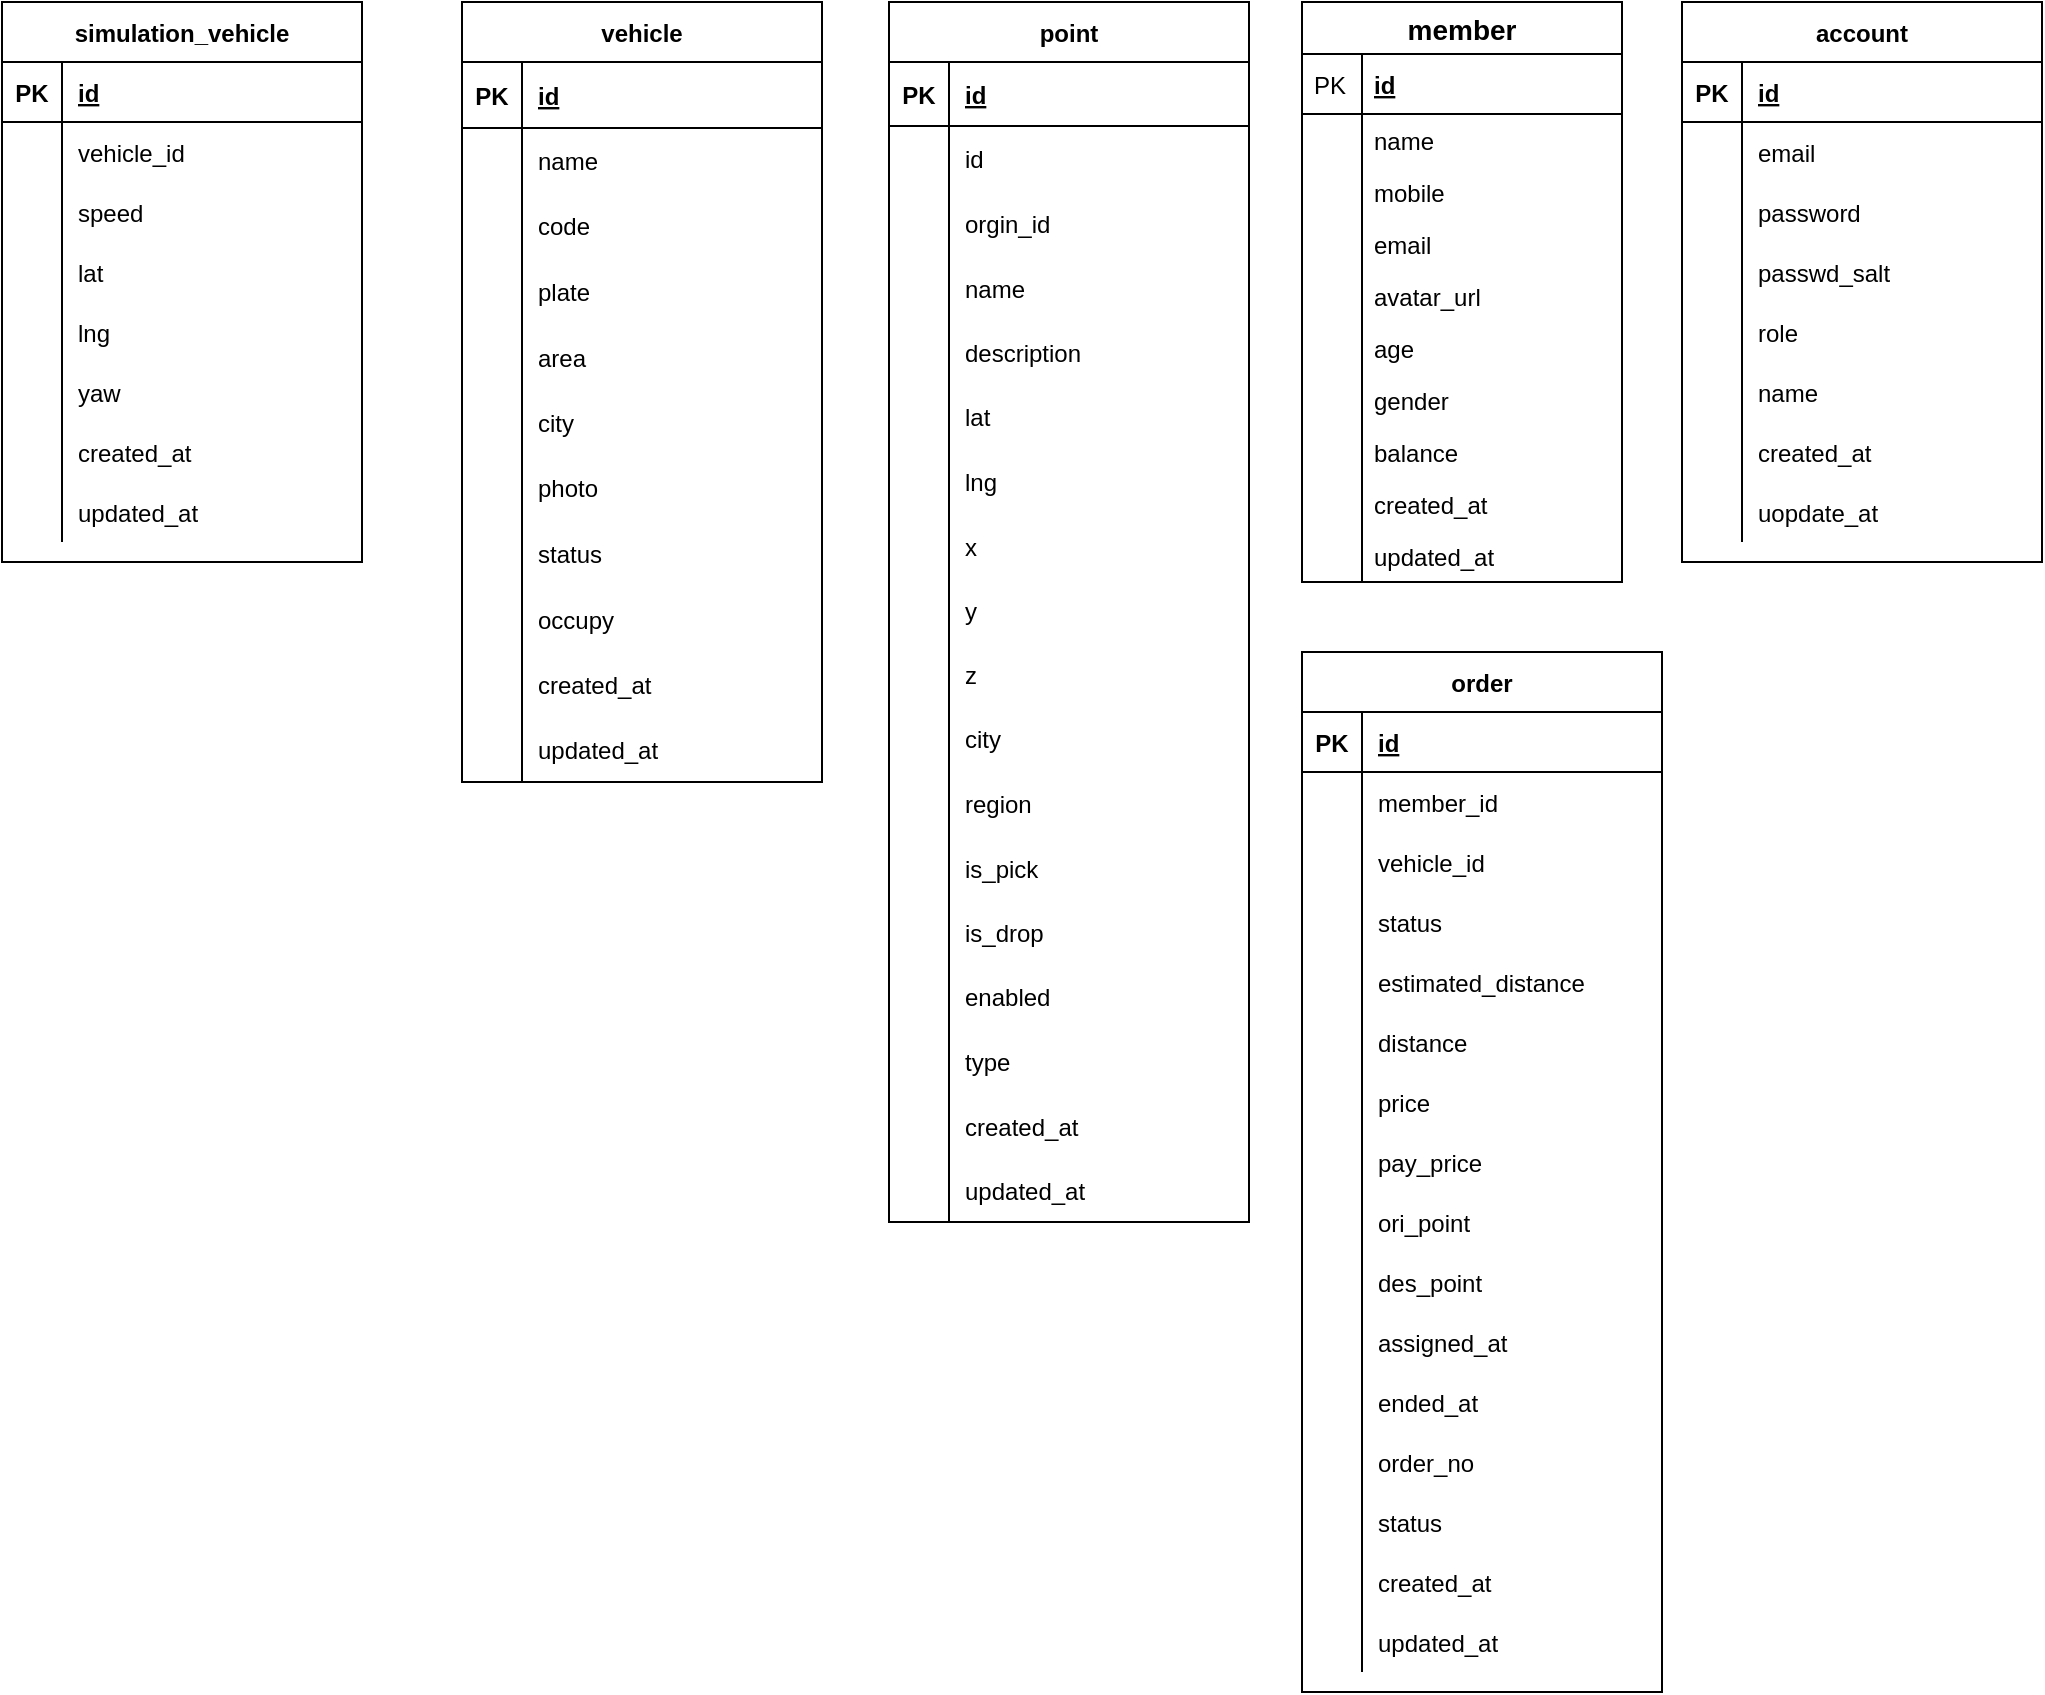 <mxfile version="13.10.0" type="github">
  <diagram id="l6-A4_mXkFvyd_G12Gr5" name="Page-1">
    <mxGraphModel dx="1971" dy="741" grid="1" gridSize="10" guides="1" tooltips="1" connect="1" arrows="1" fold="1" page="1" pageScale="1" pageWidth="827" pageHeight="1169" math="0" shadow="0">
      <root>
        <mxCell id="0" />
        <mxCell id="1" parent="0" />
        <mxCell id="lDXIzcax4NrUWh7Z8lVg-64" value="point" style="shape=table;startSize=30;container=1;collapsible=1;childLayout=tableLayout;fixedRows=1;rowLines=0;fontStyle=1;align=center;resizeLast=1;" parent="1" vertex="1">
          <mxGeometry x="413.5" y="60" width="180" height="610" as="geometry" />
        </mxCell>
        <mxCell id="lDXIzcax4NrUWh7Z8lVg-65" value="" style="shape=partialRectangle;collapsible=0;dropTarget=0;pointerEvents=0;fillColor=none;top=0;left=0;bottom=1;right=0;points=[[0,0.5],[1,0.5]];portConstraint=eastwest;" parent="lDXIzcax4NrUWh7Z8lVg-64" vertex="1">
          <mxGeometry y="30" width="180" height="32" as="geometry" />
        </mxCell>
        <mxCell id="lDXIzcax4NrUWh7Z8lVg-66" value="PK" style="shape=partialRectangle;connectable=0;fillColor=none;top=0;left=0;bottom=0;right=0;fontStyle=1;overflow=hidden;" parent="lDXIzcax4NrUWh7Z8lVg-65" vertex="1">
          <mxGeometry width="30" height="32" as="geometry" />
        </mxCell>
        <mxCell id="lDXIzcax4NrUWh7Z8lVg-67" value="id" style="shape=partialRectangle;connectable=0;fillColor=none;top=0;left=0;bottom=0;right=0;align=left;spacingLeft=6;fontStyle=5;overflow=hidden;" parent="lDXIzcax4NrUWh7Z8lVg-65" vertex="1">
          <mxGeometry x="30" width="150" height="32" as="geometry" />
        </mxCell>
        <mxCell id="lDXIzcax4NrUWh7Z8lVg-68" value="" style="shape=partialRectangle;collapsible=0;dropTarget=0;pointerEvents=0;fillColor=none;top=0;left=0;bottom=0;right=0;points=[[0,0.5],[1,0.5]];portConstraint=eastwest;" parent="lDXIzcax4NrUWh7Z8lVg-64" vertex="1">
          <mxGeometry y="62" width="180" height="32" as="geometry" />
        </mxCell>
        <mxCell id="lDXIzcax4NrUWh7Z8lVg-69" value="" style="shape=partialRectangle;connectable=0;fillColor=none;top=0;left=0;bottom=0;right=0;editable=1;overflow=hidden;" parent="lDXIzcax4NrUWh7Z8lVg-68" vertex="1">
          <mxGeometry width="30" height="32" as="geometry" />
        </mxCell>
        <mxCell id="lDXIzcax4NrUWh7Z8lVg-70" value="id" style="shape=partialRectangle;connectable=0;fillColor=none;top=0;left=0;bottom=0;right=0;align=left;spacingLeft=6;overflow=hidden;" parent="lDXIzcax4NrUWh7Z8lVg-68" vertex="1">
          <mxGeometry x="30" width="150" height="32" as="geometry" />
        </mxCell>
        <mxCell id="lDXIzcax4NrUWh7Z8lVg-107" value="" style="shape=partialRectangle;collapsible=0;dropTarget=0;pointerEvents=0;fillColor=none;top=0;left=0;bottom=0;right=0;points=[[0,0.5],[1,0.5]];portConstraint=eastwest;" parent="lDXIzcax4NrUWh7Z8lVg-64" vertex="1">
          <mxGeometry y="94" width="180" height="33" as="geometry" />
        </mxCell>
        <mxCell id="lDXIzcax4NrUWh7Z8lVg-108" value="" style="shape=partialRectangle;connectable=0;fillColor=none;top=0;left=0;bottom=0;right=0;editable=1;overflow=hidden;" parent="lDXIzcax4NrUWh7Z8lVg-107" vertex="1">
          <mxGeometry width="30" height="33" as="geometry" />
        </mxCell>
        <mxCell id="lDXIzcax4NrUWh7Z8lVg-109" value="orgin_id" style="shape=partialRectangle;connectable=0;fillColor=none;top=0;left=0;bottom=0;right=0;align=left;spacingLeft=6;overflow=hidden;" parent="lDXIzcax4NrUWh7Z8lVg-107" vertex="1">
          <mxGeometry x="30" width="150" height="33" as="geometry" />
        </mxCell>
        <mxCell id="lDXIzcax4NrUWh7Z8lVg-71" value="" style="shape=partialRectangle;collapsible=0;dropTarget=0;pointerEvents=0;fillColor=none;top=0;left=0;bottom=0;right=0;points=[[0,0.5],[1,0.5]];portConstraint=eastwest;" parent="lDXIzcax4NrUWh7Z8lVg-64" vertex="1">
          <mxGeometry y="127" width="180" height="32" as="geometry" />
        </mxCell>
        <mxCell id="lDXIzcax4NrUWh7Z8lVg-72" value="" style="shape=partialRectangle;connectable=0;fillColor=none;top=0;left=0;bottom=0;right=0;editable=1;overflow=hidden;" parent="lDXIzcax4NrUWh7Z8lVg-71" vertex="1">
          <mxGeometry width="30" height="32" as="geometry" />
        </mxCell>
        <mxCell id="lDXIzcax4NrUWh7Z8lVg-73" value="name" style="shape=partialRectangle;connectable=0;fillColor=none;top=0;left=0;bottom=0;right=0;align=left;spacingLeft=6;overflow=hidden;" parent="lDXIzcax4NrUWh7Z8lVg-71" vertex="1">
          <mxGeometry x="30" width="150" height="32" as="geometry" />
        </mxCell>
        <mxCell id="lDXIzcax4NrUWh7Z8lVg-74" value="" style="shape=partialRectangle;collapsible=0;dropTarget=0;pointerEvents=0;fillColor=none;top=0;left=0;bottom=0;right=0;points=[[0,0.5],[1,0.5]];portConstraint=eastwest;" parent="lDXIzcax4NrUWh7Z8lVg-64" vertex="1">
          <mxGeometry y="159" width="180" height="32" as="geometry" />
        </mxCell>
        <mxCell id="lDXIzcax4NrUWh7Z8lVg-75" value="" style="shape=partialRectangle;connectable=0;fillColor=none;top=0;left=0;bottom=0;right=0;editable=1;overflow=hidden;" parent="lDXIzcax4NrUWh7Z8lVg-74" vertex="1">
          <mxGeometry width="30" height="32" as="geometry" />
        </mxCell>
        <mxCell id="lDXIzcax4NrUWh7Z8lVg-76" value="description" style="shape=partialRectangle;connectable=0;fillColor=none;top=0;left=0;bottom=0;right=0;align=left;spacingLeft=6;overflow=hidden;" parent="lDXIzcax4NrUWh7Z8lVg-74" vertex="1">
          <mxGeometry x="30" width="150" height="32" as="geometry" />
        </mxCell>
        <mxCell id="lDXIzcax4NrUWh7Z8lVg-77" value="" style="shape=partialRectangle;collapsible=0;dropTarget=0;pointerEvents=0;fillColor=none;top=0;left=0;bottom=0;right=0;points=[[0,0.5],[1,0.5]];portConstraint=eastwest;" parent="lDXIzcax4NrUWh7Z8lVg-64" vertex="1">
          <mxGeometry y="191" width="180" height="32" as="geometry" />
        </mxCell>
        <mxCell id="lDXIzcax4NrUWh7Z8lVg-78" value="" style="shape=partialRectangle;connectable=0;fillColor=none;top=0;left=0;bottom=0;right=0;editable=1;overflow=hidden;" parent="lDXIzcax4NrUWh7Z8lVg-77" vertex="1">
          <mxGeometry width="30" height="32" as="geometry" />
        </mxCell>
        <mxCell id="lDXIzcax4NrUWh7Z8lVg-79" value="lat" style="shape=partialRectangle;connectable=0;fillColor=none;top=0;left=0;bottom=0;right=0;align=left;spacingLeft=6;overflow=hidden;" parent="lDXIzcax4NrUWh7Z8lVg-77" vertex="1">
          <mxGeometry x="30" width="150" height="32" as="geometry" />
        </mxCell>
        <mxCell id="lDXIzcax4NrUWh7Z8lVg-80" value="" style="shape=partialRectangle;collapsible=0;dropTarget=0;pointerEvents=0;fillColor=none;top=0;left=0;bottom=0;right=0;points=[[0,0.5],[1,0.5]];portConstraint=eastwest;" parent="lDXIzcax4NrUWh7Z8lVg-64" vertex="1">
          <mxGeometry y="223" width="180" height="33" as="geometry" />
        </mxCell>
        <mxCell id="lDXIzcax4NrUWh7Z8lVg-81" value="" style="shape=partialRectangle;connectable=0;fillColor=none;top=0;left=0;bottom=0;right=0;editable=1;overflow=hidden;" parent="lDXIzcax4NrUWh7Z8lVg-80" vertex="1">
          <mxGeometry width="30" height="33" as="geometry" />
        </mxCell>
        <mxCell id="lDXIzcax4NrUWh7Z8lVg-82" value="lng" style="shape=partialRectangle;connectable=0;fillColor=none;top=0;left=0;bottom=0;right=0;align=left;spacingLeft=6;overflow=hidden;" parent="lDXIzcax4NrUWh7Z8lVg-80" vertex="1">
          <mxGeometry x="30" width="150" height="33" as="geometry" />
        </mxCell>
        <mxCell id="lDXIzcax4NrUWh7Z8lVg-83" value="" style="shape=partialRectangle;collapsible=0;dropTarget=0;pointerEvents=0;fillColor=none;top=0;left=0;bottom=0;right=0;points=[[0,0.5],[1,0.5]];portConstraint=eastwest;" parent="lDXIzcax4NrUWh7Z8lVg-64" vertex="1">
          <mxGeometry y="256" width="180" height="32" as="geometry" />
        </mxCell>
        <mxCell id="lDXIzcax4NrUWh7Z8lVg-84" value="" style="shape=partialRectangle;connectable=0;fillColor=none;top=0;left=0;bottom=0;right=0;editable=1;overflow=hidden;" parent="lDXIzcax4NrUWh7Z8lVg-83" vertex="1">
          <mxGeometry width="30" height="32" as="geometry" />
        </mxCell>
        <mxCell id="lDXIzcax4NrUWh7Z8lVg-85" value="x" style="shape=partialRectangle;connectable=0;fillColor=none;top=0;left=0;bottom=0;right=0;align=left;spacingLeft=6;overflow=hidden;" parent="lDXIzcax4NrUWh7Z8lVg-83" vertex="1">
          <mxGeometry x="30" width="150" height="32" as="geometry" />
        </mxCell>
        <mxCell id="lDXIzcax4NrUWh7Z8lVg-86" value="" style="shape=partialRectangle;collapsible=0;dropTarget=0;pointerEvents=0;fillColor=none;top=0;left=0;bottom=0;right=0;points=[[0,0.5],[1,0.5]];portConstraint=eastwest;" parent="lDXIzcax4NrUWh7Z8lVg-64" vertex="1">
          <mxGeometry y="288" width="180" height="32" as="geometry" />
        </mxCell>
        <mxCell id="lDXIzcax4NrUWh7Z8lVg-87" value="" style="shape=partialRectangle;connectable=0;fillColor=none;top=0;left=0;bottom=0;right=0;editable=1;overflow=hidden;" parent="lDXIzcax4NrUWh7Z8lVg-86" vertex="1">
          <mxGeometry width="30" height="32" as="geometry" />
        </mxCell>
        <mxCell id="lDXIzcax4NrUWh7Z8lVg-88" value="y" style="shape=partialRectangle;connectable=0;fillColor=none;top=0;left=0;bottom=0;right=0;align=left;spacingLeft=6;overflow=hidden;" parent="lDXIzcax4NrUWh7Z8lVg-86" vertex="1">
          <mxGeometry x="30" width="150" height="32" as="geometry" />
        </mxCell>
        <mxCell id="lDXIzcax4NrUWh7Z8lVg-89" value="" style="shape=partialRectangle;collapsible=0;dropTarget=0;pointerEvents=0;fillColor=none;top=0;left=0;bottom=0;right=0;points=[[0,0.5],[1,0.5]];portConstraint=eastwest;" parent="lDXIzcax4NrUWh7Z8lVg-64" vertex="1">
          <mxGeometry y="320" width="180" height="32" as="geometry" />
        </mxCell>
        <mxCell id="lDXIzcax4NrUWh7Z8lVg-90" value="" style="shape=partialRectangle;connectable=0;fillColor=none;top=0;left=0;bottom=0;right=0;editable=1;overflow=hidden;" parent="lDXIzcax4NrUWh7Z8lVg-89" vertex="1">
          <mxGeometry width="30" height="32" as="geometry" />
        </mxCell>
        <mxCell id="lDXIzcax4NrUWh7Z8lVg-91" value="z" style="shape=partialRectangle;connectable=0;fillColor=none;top=0;left=0;bottom=0;right=0;align=left;spacingLeft=6;overflow=hidden;" parent="lDXIzcax4NrUWh7Z8lVg-89" vertex="1">
          <mxGeometry x="30" width="150" height="32" as="geometry" />
        </mxCell>
        <mxCell id="lDXIzcax4NrUWh7Z8lVg-92" value="" style="shape=partialRectangle;collapsible=0;dropTarget=0;pointerEvents=0;fillColor=none;top=0;left=0;bottom=0;right=0;points=[[0,0.5],[1,0.5]];portConstraint=eastwest;" parent="lDXIzcax4NrUWh7Z8lVg-64" vertex="1">
          <mxGeometry y="352" width="180" height="32" as="geometry" />
        </mxCell>
        <mxCell id="lDXIzcax4NrUWh7Z8lVg-93" value="" style="shape=partialRectangle;connectable=0;fillColor=none;top=0;left=0;bottom=0;right=0;editable=1;overflow=hidden;" parent="lDXIzcax4NrUWh7Z8lVg-92" vertex="1">
          <mxGeometry width="30" height="32" as="geometry" />
        </mxCell>
        <mxCell id="lDXIzcax4NrUWh7Z8lVg-94" value="city" style="shape=partialRectangle;connectable=0;fillColor=none;top=0;left=0;bottom=0;right=0;align=left;spacingLeft=6;overflow=hidden;" parent="lDXIzcax4NrUWh7Z8lVg-92" vertex="1">
          <mxGeometry x="30" width="150" height="32" as="geometry" />
        </mxCell>
        <mxCell id="lDXIzcax4NrUWh7Z8lVg-95" value="" style="shape=partialRectangle;collapsible=0;dropTarget=0;pointerEvents=0;fillColor=none;top=0;left=0;bottom=0;right=0;points=[[0,0.5],[1,0.5]];portConstraint=eastwest;" parent="lDXIzcax4NrUWh7Z8lVg-64" vertex="1">
          <mxGeometry y="384" width="180" height="33" as="geometry" />
        </mxCell>
        <mxCell id="lDXIzcax4NrUWh7Z8lVg-96" value="" style="shape=partialRectangle;connectable=0;fillColor=none;top=0;left=0;bottom=0;right=0;editable=1;overflow=hidden;" parent="lDXIzcax4NrUWh7Z8lVg-95" vertex="1">
          <mxGeometry width="30" height="33" as="geometry" />
        </mxCell>
        <mxCell id="lDXIzcax4NrUWh7Z8lVg-97" value="region" style="shape=partialRectangle;connectable=0;fillColor=none;top=0;left=0;bottom=0;right=0;align=left;spacingLeft=6;overflow=hidden;" parent="lDXIzcax4NrUWh7Z8lVg-95" vertex="1">
          <mxGeometry x="30" width="150" height="33" as="geometry" />
        </mxCell>
        <mxCell id="lDXIzcax4NrUWh7Z8lVg-116" value="" style="shape=partialRectangle;collapsible=0;dropTarget=0;pointerEvents=0;fillColor=none;top=0;left=0;bottom=0;right=0;points=[[0,0.5],[1,0.5]];portConstraint=eastwest;" parent="lDXIzcax4NrUWh7Z8lVg-64" vertex="1">
          <mxGeometry y="417" width="180" height="32" as="geometry" />
        </mxCell>
        <mxCell id="lDXIzcax4NrUWh7Z8lVg-117" value="" style="shape=partialRectangle;connectable=0;fillColor=none;top=0;left=0;bottom=0;right=0;editable=1;overflow=hidden;" parent="lDXIzcax4NrUWh7Z8lVg-116" vertex="1">
          <mxGeometry width="30" height="32" as="geometry" />
        </mxCell>
        <mxCell id="lDXIzcax4NrUWh7Z8lVg-118" value="is_pick" style="shape=partialRectangle;connectable=0;fillColor=none;top=0;left=0;bottom=0;right=0;align=left;spacingLeft=6;overflow=hidden;" parent="lDXIzcax4NrUWh7Z8lVg-116" vertex="1">
          <mxGeometry x="30" width="150" height="32" as="geometry" />
        </mxCell>
        <mxCell id="lDXIzcax4NrUWh7Z8lVg-119" value="" style="shape=partialRectangle;collapsible=0;dropTarget=0;pointerEvents=0;fillColor=none;top=0;left=0;bottom=0;right=0;points=[[0,0.5],[1,0.5]];portConstraint=eastwest;" parent="lDXIzcax4NrUWh7Z8lVg-64" vertex="1">
          <mxGeometry y="449" width="180" height="32" as="geometry" />
        </mxCell>
        <mxCell id="lDXIzcax4NrUWh7Z8lVg-120" value="" style="shape=partialRectangle;connectable=0;fillColor=none;top=0;left=0;bottom=0;right=0;editable=1;overflow=hidden;" parent="lDXIzcax4NrUWh7Z8lVg-119" vertex="1">
          <mxGeometry width="30" height="32" as="geometry" />
        </mxCell>
        <mxCell id="lDXIzcax4NrUWh7Z8lVg-121" value="is_drop" style="shape=partialRectangle;connectable=0;fillColor=none;top=0;left=0;bottom=0;right=0;align=left;spacingLeft=6;overflow=hidden;" parent="lDXIzcax4NrUWh7Z8lVg-119" vertex="1">
          <mxGeometry x="30" width="150" height="32" as="geometry" />
        </mxCell>
        <mxCell id="lDXIzcax4NrUWh7Z8lVg-122" value="" style="shape=partialRectangle;collapsible=0;dropTarget=0;pointerEvents=0;fillColor=none;top=0;left=0;bottom=0;right=0;points=[[0,0.5],[1,0.5]];portConstraint=eastwest;" parent="lDXIzcax4NrUWh7Z8lVg-64" vertex="1">
          <mxGeometry y="481" width="180" height="32" as="geometry" />
        </mxCell>
        <mxCell id="lDXIzcax4NrUWh7Z8lVg-123" value="" style="shape=partialRectangle;connectable=0;fillColor=none;top=0;left=0;bottom=0;right=0;editable=1;overflow=hidden;" parent="lDXIzcax4NrUWh7Z8lVg-122" vertex="1">
          <mxGeometry width="30" height="32" as="geometry" />
        </mxCell>
        <mxCell id="lDXIzcax4NrUWh7Z8lVg-124" value="enabled" style="shape=partialRectangle;connectable=0;fillColor=none;top=0;left=0;bottom=0;right=0;align=left;spacingLeft=6;overflow=hidden;" parent="lDXIzcax4NrUWh7Z8lVg-122" vertex="1">
          <mxGeometry x="30" width="150" height="32" as="geometry" />
        </mxCell>
        <mxCell id="lDXIzcax4NrUWh7Z8lVg-125" value="" style="shape=partialRectangle;collapsible=0;dropTarget=0;pointerEvents=0;fillColor=none;top=0;left=0;bottom=0;right=0;points=[[0,0.5],[1,0.5]];portConstraint=eastwest;" parent="lDXIzcax4NrUWh7Z8lVg-64" vertex="1">
          <mxGeometry y="513" width="180" height="33" as="geometry" />
        </mxCell>
        <mxCell id="lDXIzcax4NrUWh7Z8lVg-126" value="" style="shape=partialRectangle;connectable=0;fillColor=none;top=0;left=0;bottom=0;right=0;editable=1;overflow=hidden;" parent="lDXIzcax4NrUWh7Z8lVg-125" vertex="1">
          <mxGeometry width="30" height="33" as="geometry" />
        </mxCell>
        <mxCell id="lDXIzcax4NrUWh7Z8lVg-127" value="type" style="shape=partialRectangle;connectable=0;fillColor=none;top=0;left=0;bottom=0;right=0;align=left;spacingLeft=6;overflow=hidden;" parent="lDXIzcax4NrUWh7Z8lVg-125" vertex="1">
          <mxGeometry x="30" width="150" height="33" as="geometry" />
        </mxCell>
        <mxCell id="lDXIzcax4NrUWh7Z8lVg-98" value="" style="shape=partialRectangle;collapsible=0;dropTarget=0;pointerEvents=0;fillColor=none;top=0;left=0;bottom=0;right=0;points=[[0,0.5],[1,0.5]];portConstraint=eastwest;" parent="lDXIzcax4NrUWh7Z8lVg-64" vertex="1">
          <mxGeometry y="546" width="180" height="32" as="geometry" />
        </mxCell>
        <mxCell id="lDXIzcax4NrUWh7Z8lVg-99" value="" style="shape=partialRectangle;connectable=0;fillColor=none;top=0;left=0;bottom=0;right=0;editable=1;overflow=hidden;" parent="lDXIzcax4NrUWh7Z8lVg-98" vertex="1">
          <mxGeometry width="30" height="32" as="geometry" />
        </mxCell>
        <mxCell id="lDXIzcax4NrUWh7Z8lVg-100" value="created_at" style="shape=partialRectangle;connectable=0;fillColor=none;top=0;left=0;bottom=0;right=0;align=left;spacingLeft=6;overflow=hidden;" parent="lDXIzcax4NrUWh7Z8lVg-98" vertex="1">
          <mxGeometry x="30" width="150" height="32" as="geometry" />
        </mxCell>
        <mxCell id="lDXIzcax4NrUWh7Z8lVg-101" value="" style="shape=partialRectangle;collapsible=0;dropTarget=0;pointerEvents=0;fillColor=none;top=0;left=0;bottom=0;right=0;points=[[0,0.5],[1,0.5]];portConstraint=eastwest;" parent="lDXIzcax4NrUWh7Z8lVg-64" vertex="1">
          <mxGeometry y="578" width="180" height="32" as="geometry" />
        </mxCell>
        <mxCell id="lDXIzcax4NrUWh7Z8lVg-102" value="" style="shape=partialRectangle;connectable=0;fillColor=none;top=0;left=0;bottom=0;right=0;editable=1;overflow=hidden;" parent="lDXIzcax4NrUWh7Z8lVg-101" vertex="1">
          <mxGeometry width="30" height="32" as="geometry" />
        </mxCell>
        <mxCell id="lDXIzcax4NrUWh7Z8lVg-103" value="updated_at" style="shape=partialRectangle;connectable=0;fillColor=none;top=0;left=0;bottom=0;right=0;align=left;spacingLeft=6;overflow=hidden;" parent="lDXIzcax4NrUWh7Z8lVg-101" vertex="1">
          <mxGeometry x="30" width="150" height="32" as="geometry" />
        </mxCell>
        <mxCell id="lDXIzcax4NrUWh7Z8lVg-2" value="vehicle" style="shape=table;startSize=30;container=1;collapsible=1;childLayout=tableLayout;fixedRows=1;rowLines=0;fontStyle=1;align=center;resizeLast=1;" parent="1" vertex="1">
          <mxGeometry x="200" y="60" width="180" height="390" as="geometry" />
        </mxCell>
        <mxCell id="lDXIzcax4NrUWh7Z8lVg-3" value="" style="shape=partialRectangle;collapsible=0;dropTarget=0;pointerEvents=0;fillColor=none;top=0;left=0;bottom=1;right=0;points=[[0,0.5],[1,0.5]];portConstraint=eastwest;" parent="lDXIzcax4NrUWh7Z8lVg-2" vertex="1">
          <mxGeometry y="30" width="180" height="33" as="geometry" />
        </mxCell>
        <mxCell id="lDXIzcax4NrUWh7Z8lVg-4" value="PK" style="shape=partialRectangle;connectable=0;fillColor=none;top=0;left=0;bottom=0;right=0;fontStyle=1;overflow=hidden;" parent="lDXIzcax4NrUWh7Z8lVg-3" vertex="1">
          <mxGeometry width="30" height="33" as="geometry" />
        </mxCell>
        <mxCell id="lDXIzcax4NrUWh7Z8lVg-5" value="id" style="shape=partialRectangle;connectable=0;fillColor=none;top=0;left=0;bottom=0;right=0;align=left;spacingLeft=6;fontStyle=5;overflow=hidden;" parent="lDXIzcax4NrUWh7Z8lVg-3" vertex="1">
          <mxGeometry x="30" width="150" height="33" as="geometry" />
        </mxCell>
        <mxCell id="lDXIzcax4NrUWh7Z8lVg-6" value="" style="shape=partialRectangle;collapsible=0;dropTarget=0;pointerEvents=0;fillColor=none;top=0;left=0;bottom=0;right=0;points=[[0,0.5],[1,0.5]];portConstraint=eastwest;" parent="lDXIzcax4NrUWh7Z8lVg-2" vertex="1">
          <mxGeometry y="63" width="180" height="32" as="geometry" />
        </mxCell>
        <mxCell id="lDXIzcax4NrUWh7Z8lVg-7" value="" style="shape=partialRectangle;connectable=0;fillColor=none;top=0;left=0;bottom=0;right=0;editable=1;overflow=hidden;" parent="lDXIzcax4NrUWh7Z8lVg-6" vertex="1">
          <mxGeometry width="30" height="32" as="geometry" />
        </mxCell>
        <mxCell id="lDXIzcax4NrUWh7Z8lVg-8" value="name" style="shape=partialRectangle;connectable=0;fillColor=none;top=0;left=0;bottom=0;right=0;align=left;spacingLeft=6;overflow=hidden;" parent="lDXIzcax4NrUWh7Z8lVg-6" vertex="1">
          <mxGeometry x="30" width="150" height="32" as="geometry" />
        </mxCell>
        <mxCell id="lDXIzcax4NrUWh7Z8lVg-9" value="" style="shape=partialRectangle;collapsible=0;dropTarget=0;pointerEvents=0;fillColor=none;top=0;left=0;bottom=0;right=0;points=[[0,0.5],[1,0.5]];portConstraint=eastwest;" parent="lDXIzcax4NrUWh7Z8lVg-2" vertex="1">
          <mxGeometry y="95" width="180" height="33" as="geometry" />
        </mxCell>
        <mxCell id="lDXIzcax4NrUWh7Z8lVg-10" value="" style="shape=partialRectangle;connectable=0;fillColor=none;top=0;left=0;bottom=0;right=0;editable=1;overflow=hidden;" parent="lDXIzcax4NrUWh7Z8lVg-9" vertex="1">
          <mxGeometry width="30" height="33" as="geometry" />
        </mxCell>
        <mxCell id="lDXIzcax4NrUWh7Z8lVg-11" value="code" style="shape=partialRectangle;connectable=0;fillColor=none;top=0;left=0;bottom=0;right=0;align=left;spacingLeft=6;overflow=hidden;" parent="lDXIzcax4NrUWh7Z8lVg-9" vertex="1">
          <mxGeometry x="30" width="150" height="33" as="geometry" />
        </mxCell>
        <mxCell id="lDXIzcax4NrUWh7Z8lVg-12" value="" style="shape=partialRectangle;collapsible=0;dropTarget=0;pointerEvents=0;fillColor=none;top=0;left=0;bottom=0;right=0;points=[[0,0.5],[1,0.5]];portConstraint=eastwest;" parent="lDXIzcax4NrUWh7Z8lVg-2" vertex="1">
          <mxGeometry y="128" width="180" height="33" as="geometry" />
        </mxCell>
        <mxCell id="lDXIzcax4NrUWh7Z8lVg-13" value="" style="shape=partialRectangle;connectable=0;fillColor=none;top=0;left=0;bottom=0;right=0;editable=1;overflow=hidden;" parent="lDXIzcax4NrUWh7Z8lVg-12" vertex="1">
          <mxGeometry width="30" height="33" as="geometry" />
        </mxCell>
        <mxCell id="lDXIzcax4NrUWh7Z8lVg-14" value="plate" style="shape=partialRectangle;connectable=0;fillColor=none;top=0;left=0;bottom=0;right=0;align=left;spacingLeft=6;overflow=hidden;" parent="lDXIzcax4NrUWh7Z8lVg-12" vertex="1">
          <mxGeometry x="30" width="150" height="33" as="geometry" />
        </mxCell>
        <mxCell id="lDXIzcax4NrUWh7Z8lVg-20" value="" style="shape=partialRectangle;collapsible=0;dropTarget=0;pointerEvents=0;fillColor=none;top=0;left=0;bottom=0;right=0;points=[[0,0.5],[1,0.5]];portConstraint=eastwest;" parent="lDXIzcax4NrUWh7Z8lVg-2" vertex="1">
          <mxGeometry y="161" width="180" height="33" as="geometry" />
        </mxCell>
        <mxCell id="lDXIzcax4NrUWh7Z8lVg-21" value="" style="shape=partialRectangle;connectable=0;fillColor=none;top=0;left=0;bottom=0;right=0;editable=1;overflow=hidden;" parent="lDXIzcax4NrUWh7Z8lVg-20" vertex="1">
          <mxGeometry width="30" height="33" as="geometry" />
        </mxCell>
        <mxCell id="lDXIzcax4NrUWh7Z8lVg-22" value="area" style="shape=partialRectangle;connectable=0;fillColor=none;top=0;left=0;bottom=0;right=0;align=left;spacingLeft=6;overflow=hidden;" parent="lDXIzcax4NrUWh7Z8lVg-20" vertex="1">
          <mxGeometry x="30" width="150" height="33" as="geometry" />
        </mxCell>
        <mxCell id="lDXIzcax4NrUWh7Z8lVg-46" value="" style="shape=partialRectangle;collapsible=0;dropTarget=0;pointerEvents=0;fillColor=none;top=0;left=0;bottom=0;right=0;points=[[0,0.5],[1,0.5]];portConstraint=eastwest;" parent="lDXIzcax4NrUWh7Z8lVg-2" vertex="1">
          <mxGeometry y="194" width="180" height="32" as="geometry" />
        </mxCell>
        <mxCell id="lDXIzcax4NrUWh7Z8lVg-47" value="" style="shape=partialRectangle;connectable=0;fillColor=none;top=0;left=0;bottom=0;right=0;editable=1;overflow=hidden;" parent="lDXIzcax4NrUWh7Z8lVg-46" vertex="1">
          <mxGeometry width="30" height="32" as="geometry" />
        </mxCell>
        <mxCell id="lDXIzcax4NrUWh7Z8lVg-48" value="city" style="shape=partialRectangle;connectable=0;fillColor=none;top=0;left=0;bottom=0;right=0;align=left;spacingLeft=6;overflow=hidden;" parent="lDXIzcax4NrUWh7Z8lVg-46" vertex="1">
          <mxGeometry x="30" width="150" height="32" as="geometry" />
        </mxCell>
        <mxCell id="lDXIzcax4NrUWh7Z8lVg-61" value="" style="shape=partialRectangle;collapsible=0;dropTarget=0;pointerEvents=0;fillColor=none;top=0;left=0;bottom=0;right=0;points=[[0,0.5],[1,0.5]];portConstraint=eastwest;" parent="lDXIzcax4NrUWh7Z8lVg-2" vertex="1">
          <mxGeometry y="226" width="180" height="33" as="geometry" />
        </mxCell>
        <mxCell id="lDXIzcax4NrUWh7Z8lVg-62" value="" style="shape=partialRectangle;connectable=0;fillColor=none;top=0;left=0;bottom=0;right=0;editable=1;overflow=hidden;" parent="lDXIzcax4NrUWh7Z8lVg-61" vertex="1">
          <mxGeometry width="30" height="33" as="geometry" />
        </mxCell>
        <mxCell id="lDXIzcax4NrUWh7Z8lVg-63" value="photo" style="shape=partialRectangle;connectable=0;fillColor=none;top=0;left=0;bottom=0;right=0;align=left;spacingLeft=6;overflow=hidden;" parent="lDXIzcax4NrUWh7Z8lVg-61" vertex="1">
          <mxGeometry x="30" width="150" height="33" as="geometry" />
        </mxCell>
        <mxCell id="lDXIzcax4NrUWh7Z8lVg-49" value="" style="shape=partialRectangle;collapsible=0;dropTarget=0;pointerEvents=0;fillColor=none;top=0;left=0;bottom=0;right=0;points=[[0,0.5],[1,0.5]];portConstraint=eastwest;" parent="lDXIzcax4NrUWh7Z8lVg-2" vertex="1">
          <mxGeometry y="259" width="180" height="33" as="geometry" />
        </mxCell>
        <mxCell id="lDXIzcax4NrUWh7Z8lVg-50" value="" style="shape=partialRectangle;connectable=0;fillColor=none;top=0;left=0;bottom=0;right=0;editable=1;overflow=hidden;" parent="lDXIzcax4NrUWh7Z8lVg-49" vertex="1">
          <mxGeometry width="30" height="33" as="geometry" />
        </mxCell>
        <mxCell id="lDXIzcax4NrUWh7Z8lVg-51" value="status" style="shape=partialRectangle;connectable=0;fillColor=none;top=0;left=0;bottom=0;right=0;align=left;spacingLeft=6;overflow=hidden;" parent="lDXIzcax4NrUWh7Z8lVg-49" vertex="1">
          <mxGeometry x="30" width="150" height="33" as="geometry" />
        </mxCell>
        <mxCell id="lDXIzcax4NrUWh7Z8lVg-52" value="" style="shape=partialRectangle;collapsible=0;dropTarget=0;pointerEvents=0;fillColor=none;top=0;left=0;bottom=0;right=0;points=[[0,0.5],[1,0.5]];portConstraint=eastwest;" parent="lDXIzcax4NrUWh7Z8lVg-2" vertex="1">
          <mxGeometry y="292" width="180" height="33" as="geometry" />
        </mxCell>
        <mxCell id="lDXIzcax4NrUWh7Z8lVg-53" value="" style="shape=partialRectangle;connectable=0;fillColor=none;top=0;left=0;bottom=0;right=0;editable=1;overflow=hidden;" parent="lDXIzcax4NrUWh7Z8lVg-52" vertex="1">
          <mxGeometry width="30" height="33" as="geometry" />
        </mxCell>
        <mxCell id="lDXIzcax4NrUWh7Z8lVg-54" value="occupy" style="shape=partialRectangle;connectable=0;fillColor=none;top=0;left=0;bottom=0;right=0;align=left;spacingLeft=6;overflow=hidden;" parent="lDXIzcax4NrUWh7Z8lVg-52" vertex="1">
          <mxGeometry x="30" width="150" height="33" as="geometry" />
        </mxCell>
        <mxCell id="lDXIzcax4NrUWh7Z8lVg-55" value="" style="shape=partialRectangle;collapsible=0;dropTarget=0;pointerEvents=0;fillColor=none;top=0;left=0;bottom=0;right=0;points=[[0,0.5],[1,0.5]];portConstraint=eastwest;" parent="lDXIzcax4NrUWh7Z8lVg-2" vertex="1">
          <mxGeometry y="325" width="180" height="32" as="geometry" />
        </mxCell>
        <mxCell id="lDXIzcax4NrUWh7Z8lVg-56" value="" style="shape=partialRectangle;connectable=0;fillColor=none;top=0;left=0;bottom=0;right=0;editable=1;overflow=hidden;" parent="lDXIzcax4NrUWh7Z8lVg-55" vertex="1">
          <mxGeometry width="30" height="32" as="geometry" />
        </mxCell>
        <mxCell id="lDXIzcax4NrUWh7Z8lVg-57" value="created_at" style="shape=partialRectangle;connectable=0;fillColor=none;top=0;left=0;bottom=0;right=0;align=left;spacingLeft=6;overflow=hidden;" parent="lDXIzcax4NrUWh7Z8lVg-55" vertex="1">
          <mxGeometry x="30" width="150" height="32" as="geometry" />
        </mxCell>
        <mxCell id="lDXIzcax4NrUWh7Z8lVg-58" value="" style="shape=partialRectangle;collapsible=0;dropTarget=0;pointerEvents=0;fillColor=none;top=0;left=0;bottom=0;right=0;points=[[0,0.5],[1,0.5]];portConstraint=eastwest;" parent="lDXIzcax4NrUWh7Z8lVg-2" vertex="1">
          <mxGeometry y="357" width="180" height="33" as="geometry" />
        </mxCell>
        <mxCell id="lDXIzcax4NrUWh7Z8lVg-59" value="" style="shape=partialRectangle;connectable=0;fillColor=none;top=0;left=0;bottom=0;right=0;editable=1;overflow=hidden;" parent="lDXIzcax4NrUWh7Z8lVg-58" vertex="1">
          <mxGeometry width="30" height="33" as="geometry" />
        </mxCell>
        <mxCell id="lDXIzcax4NrUWh7Z8lVg-60" value="updated_at" style="shape=partialRectangle;connectable=0;fillColor=none;top=0;left=0;bottom=0;right=0;align=left;spacingLeft=6;overflow=hidden;" parent="lDXIzcax4NrUWh7Z8lVg-58" vertex="1">
          <mxGeometry x="30" width="150" height="33" as="geometry" />
        </mxCell>
        <mxCell id="xhbgUbYrCAmLfJN5bori-1" value="member" style="swimlane;fontStyle=1;childLayout=stackLayout;horizontal=1;startSize=26;horizontalStack=0;resizeParent=1;resizeParentMax=0;resizeLast=0;collapsible=1;marginBottom=0;align=center;fontSize=14;" parent="1" vertex="1">
          <mxGeometry x="620" y="60" width="160" height="290" as="geometry" />
        </mxCell>
        <mxCell id="xhbgUbYrCAmLfJN5bori-2" value="id" style="shape=partialRectangle;top=0;left=0;right=0;bottom=1;align=left;verticalAlign=middle;fillColor=none;spacingLeft=34;spacingRight=4;overflow=hidden;rotatable=0;points=[[0,0.5],[1,0.5]];portConstraint=eastwest;dropTarget=0;fontStyle=5;fontSize=12;" parent="xhbgUbYrCAmLfJN5bori-1" vertex="1">
          <mxGeometry y="26" width="160" height="30" as="geometry" />
        </mxCell>
        <mxCell id="xhbgUbYrCAmLfJN5bori-3" value="PK" style="shape=partialRectangle;top=0;left=0;bottom=0;fillColor=none;align=left;verticalAlign=middle;spacingLeft=4;spacingRight=4;overflow=hidden;rotatable=0;points=[];portConstraint=eastwest;part=1;fontSize=12;" parent="xhbgUbYrCAmLfJN5bori-2" vertex="1" connectable="0">
          <mxGeometry width="30" height="30" as="geometry" />
        </mxCell>
        <mxCell id="xhbgUbYrCAmLfJN5bori-4" value="name" style="shape=partialRectangle;top=0;left=0;right=0;bottom=0;align=left;verticalAlign=top;fillColor=none;spacingLeft=34;spacingRight=4;overflow=hidden;rotatable=0;points=[[0,0.5],[1,0.5]];portConstraint=eastwest;dropTarget=0;fontSize=12;" parent="xhbgUbYrCAmLfJN5bori-1" vertex="1">
          <mxGeometry y="56" width="160" height="26" as="geometry" />
        </mxCell>
        <mxCell id="xhbgUbYrCAmLfJN5bori-5" value="" style="shape=partialRectangle;top=0;left=0;bottom=0;fillColor=none;align=left;verticalAlign=top;spacingLeft=4;spacingRight=4;overflow=hidden;rotatable=0;points=[];portConstraint=eastwest;part=1;fontSize=12;" parent="xhbgUbYrCAmLfJN5bori-4" vertex="1" connectable="0">
          <mxGeometry width="30" height="26" as="geometry" />
        </mxCell>
        <mxCell id="xhbgUbYrCAmLfJN5bori-6" value="mobile" style="shape=partialRectangle;top=0;left=0;right=0;bottom=0;align=left;verticalAlign=top;fillColor=none;spacingLeft=34;spacingRight=4;overflow=hidden;rotatable=0;points=[[0,0.5],[1,0.5]];portConstraint=eastwest;dropTarget=0;fontSize=12;" parent="xhbgUbYrCAmLfJN5bori-1" vertex="1">
          <mxGeometry y="82" width="160" height="26" as="geometry" />
        </mxCell>
        <mxCell id="xhbgUbYrCAmLfJN5bori-7" value="" style="shape=partialRectangle;top=0;left=0;bottom=0;fillColor=none;align=left;verticalAlign=top;spacingLeft=4;spacingRight=4;overflow=hidden;rotatable=0;points=[];portConstraint=eastwest;part=1;fontSize=12;" parent="xhbgUbYrCAmLfJN5bori-6" vertex="1" connectable="0">
          <mxGeometry width="30" height="26" as="geometry" />
        </mxCell>
        <mxCell id="xhbgUbYrCAmLfJN5bori-8" value="email" style="shape=partialRectangle;top=0;left=0;right=0;bottom=0;align=left;verticalAlign=top;fillColor=none;spacingLeft=34;spacingRight=4;overflow=hidden;rotatable=0;points=[[0,0.5],[1,0.5]];portConstraint=eastwest;dropTarget=0;fontSize=12;" parent="xhbgUbYrCAmLfJN5bori-1" vertex="1">
          <mxGeometry y="108" width="160" height="26" as="geometry" />
        </mxCell>
        <mxCell id="xhbgUbYrCAmLfJN5bori-9" value="" style="shape=partialRectangle;top=0;left=0;bottom=0;fillColor=none;align=left;verticalAlign=top;spacingLeft=4;spacingRight=4;overflow=hidden;rotatable=0;points=[];portConstraint=eastwest;part=1;fontSize=12;" parent="xhbgUbYrCAmLfJN5bori-8" vertex="1" connectable="0">
          <mxGeometry width="30" height="26" as="geometry" />
        </mxCell>
        <mxCell id="xhbgUbYrCAmLfJN5bori-14" value="avatar_url" style="shape=partialRectangle;top=0;left=0;right=0;bottom=0;align=left;verticalAlign=top;fillColor=none;spacingLeft=34;spacingRight=4;overflow=hidden;rotatable=0;points=[[0,0.5],[1,0.5]];portConstraint=eastwest;dropTarget=0;fontSize=12;" parent="xhbgUbYrCAmLfJN5bori-1" vertex="1">
          <mxGeometry y="134" width="160" height="26" as="geometry" />
        </mxCell>
        <mxCell id="xhbgUbYrCAmLfJN5bori-15" value="" style="shape=partialRectangle;top=0;left=0;bottom=0;fillColor=none;align=left;verticalAlign=top;spacingLeft=4;spacingRight=4;overflow=hidden;rotatable=0;points=[];portConstraint=eastwest;part=1;fontSize=12;" parent="xhbgUbYrCAmLfJN5bori-14" vertex="1" connectable="0">
          <mxGeometry width="30" height="26" as="geometry" />
        </mxCell>
        <mxCell id="xhbgUbYrCAmLfJN5bori-16" value="age" style="shape=partialRectangle;top=0;left=0;right=0;bottom=0;align=left;verticalAlign=top;fillColor=none;spacingLeft=34;spacingRight=4;overflow=hidden;rotatable=0;points=[[0,0.5],[1,0.5]];portConstraint=eastwest;dropTarget=0;fontSize=12;" parent="xhbgUbYrCAmLfJN5bori-1" vertex="1">
          <mxGeometry y="160" width="160" height="26" as="geometry" />
        </mxCell>
        <mxCell id="xhbgUbYrCAmLfJN5bori-17" value="" style="shape=partialRectangle;top=0;left=0;bottom=0;fillColor=none;align=left;verticalAlign=top;spacingLeft=4;spacingRight=4;overflow=hidden;rotatable=0;points=[];portConstraint=eastwest;part=1;fontSize=12;" parent="xhbgUbYrCAmLfJN5bori-16" vertex="1" connectable="0">
          <mxGeometry width="30" height="26" as="geometry" />
        </mxCell>
        <mxCell id="xhbgUbYrCAmLfJN5bori-18" value="gender" style="shape=partialRectangle;top=0;left=0;right=0;bottom=0;align=left;verticalAlign=top;fillColor=none;spacingLeft=34;spacingRight=4;overflow=hidden;rotatable=0;points=[[0,0.5],[1,0.5]];portConstraint=eastwest;dropTarget=0;fontSize=12;" parent="xhbgUbYrCAmLfJN5bori-1" vertex="1">
          <mxGeometry y="186" width="160" height="26" as="geometry" />
        </mxCell>
        <mxCell id="xhbgUbYrCAmLfJN5bori-19" value="" style="shape=partialRectangle;top=0;left=0;bottom=0;fillColor=none;align=left;verticalAlign=top;spacingLeft=4;spacingRight=4;overflow=hidden;rotatable=0;points=[];portConstraint=eastwest;part=1;fontSize=12;" parent="xhbgUbYrCAmLfJN5bori-18" vertex="1" connectable="0">
          <mxGeometry width="30" height="26" as="geometry" />
        </mxCell>
        <mxCell id="xhbgUbYrCAmLfJN5bori-20" value="balance" style="shape=partialRectangle;top=0;left=0;right=0;bottom=0;align=left;verticalAlign=top;fillColor=none;spacingLeft=34;spacingRight=4;overflow=hidden;rotatable=0;points=[[0,0.5],[1,0.5]];portConstraint=eastwest;dropTarget=0;fontSize=12;" parent="xhbgUbYrCAmLfJN5bori-1" vertex="1">
          <mxGeometry y="212" width="160" height="26" as="geometry" />
        </mxCell>
        <mxCell id="xhbgUbYrCAmLfJN5bori-21" value="" style="shape=partialRectangle;top=0;left=0;bottom=0;fillColor=none;align=left;verticalAlign=top;spacingLeft=4;spacingRight=4;overflow=hidden;rotatable=0;points=[];portConstraint=eastwest;part=1;fontSize=12;" parent="xhbgUbYrCAmLfJN5bori-20" vertex="1" connectable="0">
          <mxGeometry width="30" height="26" as="geometry" />
        </mxCell>
        <mxCell id="xhbgUbYrCAmLfJN5bori-22" value="created_at" style="shape=partialRectangle;top=0;left=0;right=0;bottom=0;align=left;verticalAlign=top;fillColor=none;spacingLeft=34;spacingRight=4;overflow=hidden;rotatable=0;points=[[0,0.5],[1,0.5]];portConstraint=eastwest;dropTarget=0;fontSize=12;" parent="xhbgUbYrCAmLfJN5bori-1" vertex="1">
          <mxGeometry y="238" width="160" height="26" as="geometry" />
        </mxCell>
        <mxCell id="xhbgUbYrCAmLfJN5bori-23" value="" style="shape=partialRectangle;top=0;left=0;bottom=0;fillColor=none;align=left;verticalAlign=top;spacingLeft=4;spacingRight=4;overflow=hidden;rotatable=0;points=[];portConstraint=eastwest;part=1;fontSize=12;" parent="xhbgUbYrCAmLfJN5bori-22" vertex="1" connectable="0">
          <mxGeometry width="30" height="26" as="geometry" />
        </mxCell>
        <mxCell id="xhbgUbYrCAmLfJN5bori-24" value="updated_at" style="shape=partialRectangle;top=0;left=0;right=0;bottom=0;align=left;verticalAlign=top;fillColor=none;spacingLeft=34;spacingRight=4;overflow=hidden;rotatable=0;points=[[0,0.5],[1,0.5]];portConstraint=eastwest;dropTarget=0;fontSize=12;" parent="xhbgUbYrCAmLfJN5bori-1" vertex="1">
          <mxGeometry y="264" width="160" height="26" as="geometry" />
        </mxCell>
        <mxCell id="xhbgUbYrCAmLfJN5bori-25" value="" style="shape=partialRectangle;top=0;left=0;bottom=0;fillColor=none;align=left;verticalAlign=top;spacingLeft=4;spacingRight=4;overflow=hidden;rotatable=0;points=[];portConstraint=eastwest;part=1;fontSize=12;" parent="xhbgUbYrCAmLfJN5bori-24" vertex="1" connectable="0">
          <mxGeometry width="30" height="26" as="geometry" />
        </mxCell>
        <mxCell id="sUH3_GQScgaXIJGSFh3w-1" value="account" style="shape=table;startSize=30;container=1;collapsible=1;childLayout=tableLayout;fixedRows=1;rowLines=0;fontStyle=1;align=center;resizeLast=1;" parent="1" vertex="1">
          <mxGeometry x="810" y="60" width="180" height="280" as="geometry" />
        </mxCell>
        <mxCell id="sUH3_GQScgaXIJGSFh3w-2" value="" style="shape=partialRectangle;collapsible=0;dropTarget=0;pointerEvents=0;fillColor=none;top=0;left=0;bottom=1;right=0;points=[[0,0.5],[1,0.5]];portConstraint=eastwest;" parent="sUH3_GQScgaXIJGSFh3w-1" vertex="1">
          <mxGeometry y="30" width="180" height="30" as="geometry" />
        </mxCell>
        <mxCell id="sUH3_GQScgaXIJGSFh3w-3" value="PK" style="shape=partialRectangle;connectable=0;fillColor=none;top=0;left=0;bottom=0;right=0;fontStyle=1;overflow=hidden;" parent="sUH3_GQScgaXIJGSFh3w-2" vertex="1">
          <mxGeometry width="30" height="30" as="geometry" />
        </mxCell>
        <mxCell id="sUH3_GQScgaXIJGSFh3w-4" value="id" style="shape=partialRectangle;connectable=0;fillColor=none;top=0;left=0;bottom=0;right=0;align=left;spacingLeft=6;fontStyle=5;overflow=hidden;" parent="sUH3_GQScgaXIJGSFh3w-2" vertex="1">
          <mxGeometry x="30" width="150" height="30" as="geometry" />
        </mxCell>
        <mxCell id="sUH3_GQScgaXIJGSFh3w-5" value="" style="shape=partialRectangle;collapsible=0;dropTarget=0;pointerEvents=0;fillColor=none;top=0;left=0;bottom=0;right=0;points=[[0,0.5],[1,0.5]];portConstraint=eastwest;" parent="sUH3_GQScgaXIJGSFh3w-1" vertex="1">
          <mxGeometry y="60" width="180" height="30" as="geometry" />
        </mxCell>
        <mxCell id="sUH3_GQScgaXIJGSFh3w-6" value="" style="shape=partialRectangle;connectable=0;fillColor=none;top=0;left=0;bottom=0;right=0;editable=1;overflow=hidden;" parent="sUH3_GQScgaXIJGSFh3w-5" vertex="1">
          <mxGeometry width="30" height="30" as="geometry" />
        </mxCell>
        <mxCell id="sUH3_GQScgaXIJGSFh3w-7" value="email" style="shape=partialRectangle;connectable=0;fillColor=none;top=0;left=0;bottom=0;right=0;align=left;spacingLeft=6;overflow=hidden;" parent="sUH3_GQScgaXIJGSFh3w-5" vertex="1">
          <mxGeometry x="30" width="150" height="30" as="geometry" />
        </mxCell>
        <mxCell id="sUH3_GQScgaXIJGSFh3w-8" value="" style="shape=partialRectangle;collapsible=0;dropTarget=0;pointerEvents=0;fillColor=none;top=0;left=0;bottom=0;right=0;points=[[0,0.5],[1,0.5]];portConstraint=eastwest;" parent="sUH3_GQScgaXIJGSFh3w-1" vertex="1">
          <mxGeometry y="90" width="180" height="30" as="geometry" />
        </mxCell>
        <mxCell id="sUH3_GQScgaXIJGSFh3w-9" value="" style="shape=partialRectangle;connectable=0;fillColor=none;top=0;left=0;bottom=0;right=0;editable=1;overflow=hidden;" parent="sUH3_GQScgaXIJGSFh3w-8" vertex="1">
          <mxGeometry width="30" height="30" as="geometry" />
        </mxCell>
        <mxCell id="sUH3_GQScgaXIJGSFh3w-10" value="password" style="shape=partialRectangle;connectable=0;fillColor=none;top=0;left=0;bottom=0;right=0;align=left;spacingLeft=6;overflow=hidden;" parent="sUH3_GQScgaXIJGSFh3w-8" vertex="1">
          <mxGeometry x="30" width="150" height="30" as="geometry" />
        </mxCell>
        <mxCell id="MXYS19jhHRRyT9wNYdqf-1" value="" style="shape=partialRectangle;collapsible=0;dropTarget=0;pointerEvents=0;fillColor=none;top=0;left=0;bottom=0;right=0;points=[[0,0.5],[1,0.5]];portConstraint=eastwest;" vertex="1" parent="sUH3_GQScgaXIJGSFh3w-1">
          <mxGeometry y="120" width="180" height="30" as="geometry" />
        </mxCell>
        <mxCell id="MXYS19jhHRRyT9wNYdqf-2" value="" style="shape=partialRectangle;connectable=0;fillColor=none;top=0;left=0;bottom=0;right=0;editable=1;overflow=hidden;" vertex="1" parent="MXYS19jhHRRyT9wNYdqf-1">
          <mxGeometry width="30" height="30" as="geometry" />
        </mxCell>
        <mxCell id="MXYS19jhHRRyT9wNYdqf-3" value="passwd_salt" style="shape=partialRectangle;connectable=0;fillColor=none;top=0;left=0;bottom=0;right=0;align=left;spacingLeft=6;overflow=hidden;" vertex="1" parent="MXYS19jhHRRyT9wNYdqf-1">
          <mxGeometry x="30" width="150" height="30" as="geometry" />
        </mxCell>
        <mxCell id="sUH3_GQScgaXIJGSFh3w-11" value="" style="shape=partialRectangle;collapsible=0;dropTarget=0;pointerEvents=0;fillColor=none;top=0;left=0;bottom=0;right=0;points=[[0,0.5],[1,0.5]];portConstraint=eastwest;" parent="sUH3_GQScgaXIJGSFh3w-1" vertex="1">
          <mxGeometry y="150" width="180" height="30" as="geometry" />
        </mxCell>
        <mxCell id="sUH3_GQScgaXIJGSFh3w-12" value="" style="shape=partialRectangle;connectable=0;fillColor=none;top=0;left=0;bottom=0;right=0;editable=1;overflow=hidden;" parent="sUH3_GQScgaXIJGSFh3w-11" vertex="1">
          <mxGeometry width="30" height="30" as="geometry" />
        </mxCell>
        <mxCell id="sUH3_GQScgaXIJGSFh3w-13" value="role" style="shape=partialRectangle;connectable=0;fillColor=none;top=0;left=0;bottom=0;right=0;align=left;spacingLeft=6;overflow=hidden;" parent="sUH3_GQScgaXIJGSFh3w-11" vertex="1">
          <mxGeometry x="30" width="150" height="30" as="geometry" />
        </mxCell>
        <mxCell id="sUH3_GQScgaXIJGSFh3w-14" value="" style="shape=partialRectangle;collapsible=0;dropTarget=0;pointerEvents=0;fillColor=none;top=0;left=0;bottom=0;right=0;points=[[0,0.5],[1,0.5]];portConstraint=eastwest;" parent="sUH3_GQScgaXIJGSFh3w-1" vertex="1">
          <mxGeometry y="180" width="180" height="30" as="geometry" />
        </mxCell>
        <mxCell id="sUH3_GQScgaXIJGSFh3w-15" value="" style="shape=partialRectangle;connectable=0;fillColor=none;top=0;left=0;bottom=0;right=0;editable=1;overflow=hidden;" parent="sUH3_GQScgaXIJGSFh3w-14" vertex="1">
          <mxGeometry width="30" height="30" as="geometry" />
        </mxCell>
        <mxCell id="sUH3_GQScgaXIJGSFh3w-16" value="name" style="shape=partialRectangle;connectable=0;fillColor=none;top=0;left=0;bottom=0;right=0;align=left;spacingLeft=6;overflow=hidden;" parent="sUH3_GQScgaXIJGSFh3w-14" vertex="1">
          <mxGeometry x="30" width="150" height="30" as="geometry" />
        </mxCell>
        <mxCell id="sUH3_GQScgaXIJGSFh3w-17" value="" style="shape=partialRectangle;collapsible=0;dropTarget=0;pointerEvents=0;fillColor=none;top=0;left=0;bottom=0;right=0;points=[[0,0.5],[1,0.5]];portConstraint=eastwest;" parent="sUH3_GQScgaXIJGSFh3w-1" vertex="1">
          <mxGeometry y="210" width="180" height="30" as="geometry" />
        </mxCell>
        <mxCell id="sUH3_GQScgaXIJGSFh3w-18" value="" style="shape=partialRectangle;connectable=0;fillColor=none;top=0;left=0;bottom=0;right=0;editable=1;overflow=hidden;" parent="sUH3_GQScgaXIJGSFh3w-17" vertex="1">
          <mxGeometry width="30" height="30" as="geometry" />
        </mxCell>
        <mxCell id="sUH3_GQScgaXIJGSFh3w-19" value="created_at" style="shape=partialRectangle;connectable=0;fillColor=none;top=0;left=0;bottom=0;right=0;align=left;spacingLeft=6;overflow=hidden;" parent="sUH3_GQScgaXIJGSFh3w-17" vertex="1">
          <mxGeometry x="30" width="150" height="30" as="geometry" />
        </mxCell>
        <mxCell id="sUH3_GQScgaXIJGSFh3w-20" value="" style="shape=partialRectangle;collapsible=0;dropTarget=0;pointerEvents=0;fillColor=none;top=0;left=0;bottom=0;right=0;points=[[0,0.5],[1,0.5]];portConstraint=eastwest;" parent="sUH3_GQScgaXIJGSFh3w-1" vertex="1">
          <mxGeometry y="240" width="180" height="30" as="geometry" />
        </mxCell>
        <mxCell id="sUH3_GQScgaXIJGSFh3w-21" value="" style="shape=partialRectangle;connectable=0;fillColor=none;top=0;left=0;bottom=0;right=0;editable=1;overflow=hidden;" parent="sUH3_GQScgaXIJGSFh3w-20" vertex="1">
          <mxGeometry width="30" height="30" as="geometry" />
        </mxCell>
        <mxCell id="sUH3_GQScgaXIJGSFh3w-22" value="uopdate_at" style="shape=partialRectangle;connectable=0;fillColor=none;top=0;left=0;bottom=0;right=0;align=left;spacingLeft=6;overflow=hidden;" parent="sUH3_GQScgaXIJGSFh3w-20" vertex="1">
          <mxGeometry x="30" width="150" height="30" as="geometry" />
        </mxCell>
        <mxCell id="sUH3_GQScgaXIJGSFh3w-26" value="order" style="shape=table;startSize=30;container=1;collapsible=1;childLayout=tableLayout;fixedRows=1;rowLines=0;fontStyle=1;align=center;resizeLast=1;" parent="1" vertex="1">
          <mxGeometry x="620" y="385" width="180" height="520" as="geometry" />
        </mxCell>
        <mxCell id="sUH3_GQScgaXIJGSFh3w-27" value="" style="shape=partialRectangle;collapsible=0;dropTarget=0;pointerEvents=0;fillColor=none;top=0;left=0;bottom=1;right=0;points=[[0,0.5],[1,0.5]];portConstraint=eastwest;" parent="sUH3_GQScgaXIJGSFh3w-26" vertex="1">
          <mxGeometry y="30" width="180" height="30" as="geometry" />
        </mxCell>
        <mxCell id="sUH3_GQScgaXIJGSFh3w-28" value="PK" style="shape=partialRectangle;connectable=0;fillColor=none;top=0;left=0;bottom=0;right=0;fontStyle=1;overflow=hidden;" parent="sUH3_GQScgaXIJGSFh3w-27" vertex="1">
          <mxGeometry width="30" height="30" as="geometry" />
        </mxCell>
        <mxCell id="sUH3_GQScgaXIJGSFh3w-29" value="id" style="shape=partialRectangle;connectable=0;fillColor=none;top=0;left=0;bottom=0;right=0;align=left;spacingLeft=6;fontStyle=5;overflow=hidden;" parent="sUH3_GQScgaXIJGSFh3w-27" vertex="1">
          <mxGeometry x="30" width="150" height="30" as="geometry" />
        </mxCell>
        <mxCell id="sUH3_GQScgaXIJGSFh3w-30" value="" style="shape=partialRectangle;collapsible=0;dropTarget=0;pointerEvents=0;fillColor=none;top=0;left=0;bottom=0;right=0;points=[[0,0.5],[1,0.5]];portConstraint=eastwest;" parent="sUH3_GQScgaXIJGSFh3w-26" vertex="1">
          <mxGeometry y="60" width="180" height="30" as="geometry" />
        </mxCell>
        <mxCell id="sUH3_GQScgaXIJGSFh3w-31" value="" style="shape=partialRectangle;connectable=0;fillColor=none;top=0;left=0;bottom=0;right=0;editable=1;overflow=hidden;" parent="sUH3_GQScgaXIJGSFh3w-30" vertex="1">
          <mxGeometry width="30" height="30" as="geometry" />
        </mxCell>
        <mxCell id="sUH3_GQScgaXIJGSFh3w-32" value="member_id" style="shape=partialRectangle;connectable=0;fillColor=none;top=0;left=0;bottom=0;right=0;align=left;spacingLeft=6;overflow=hidden;" parent="sUH3_GQScgaXIJGSFh3w-30" vertex="1">
          <mxGeometry x="30" width="150" height="30" as="geometry" />
        </mxCell>
        <mxCell id="sUH3_GQScgaXIJGSFh3w-33" value="" style="shape=partialRectangle;collapsible=0;dropTarget=0;pointerEvents=0;fillColor=none;top=0;left=0;bottom=0;right=0;points=[[0,0.5],[1,0.5]];portConstraint=eastwest;" parent="sUH3_GQScgaXIJGSFh3w-26" vertex="1">
          <mxGeometry y="90" width="180" height="30" as="geometry" />
        </mxCell>
        <mxCell id="sUH3_GQScgaXIJGSFh3w-34" value="" style="shape=partialRectangle;connectable=0;fillColor=none;top=0;left=0;bottom=0;right=0;editable=1;overflow=hidden;" parent="sUH3_GQScgaXIJGSFh3w-33" vertex="1">
          <mxGeometry width="30" height="30" as="geometry" />
        </mxCell>
        <mxCell id="sUH3_GQScgaXIJGSFh3w-35" value="vehicle_id" style="shape=partialRectangle;connectable=0;fillColor=none;top=0;left=0;bottom=0;right=0;align=left;spacingLeft=6;overflow=hidden;" parent="sUH3_GQScgaXIJGSFh3w-33" vertex="1">
          <mxGeometry x="30" width="150" height="30" as="geometry" />
        </mxCell>
        <mxCell id="sUH3_GQScgaXIJGSFh3w-36" value="" style="shape=partialRectangle;collapsible=0;dropTarget=0;pointerEvents=0;fillColor=none;top=0;left=0;bottom=0;right=0;points=[[0,0.5],[1,0.5]];portConstraint=eastwest;" parent="sUH3_GQScgaXIJGSFh3w-26" vertex="1">
          <mxGeometry y="120" width="180" height="30" as="geometry" />
        </mxCell>
        <mxCell id="sUH3_GQScgaXIJGSFh3w-37" value="" style="shape=partialRectangle;connectable=0;fillColor=none;top=0;left=0;bottom=0;right=0;editable=1;overflow=hidden;" parent="sUH3_GQScgaXIJGSFh3w-36" vertex="1">
          <mxGeometry width="30" height="30" as="geometry" />
        </mxCell>
        <mxCell id="sUH3_GQScgaXIJGSFh3w-38" value="status" style="shape=partialRectangle;connectable=0;fillColor=none;top=0;left=0;bottom=0;right=0;align=left;spacingLeft=6;overflow=hidden;" parent="sUH3_GQScgaXIJGSFh3w-36" vertex="1">
          <mxGeometry x="30" width="150" height="30" as="geometry" />
        </mxCell>
        <mxCell id="sUH3_GQScgaXIJGSFh3w-39" value="" style="shape=partialRectangle;collapsible=0;dropTarget=0;pointerEvents=0;fillColor=none;top=0;left=0;bottom=0;right=0;points=[[0,0.5],[1,0.5]];portConstraint=eastwest;" parent="sUH3_GQScgaXIJGSFh3w-26" vertex="1">
          <mxGeometry y="150" width="180" height="30" as="geometry" />
        </mxCell>
        <mxCell id="sUH3_GQScgaXIJGSFh3w-40" value="" style="shape=partialRectangle;connectable=0;fillColor=none;top=0;left=0;bottom=0;right=0;editable=1;overflow=hidden;" parent="sUH3_GQScgaXIJGSFh3w-39" vertex="1">
          <mxGeometry width="30" height="30" as="geometry" />
        </mxCell>
        <mxCell id="sUH3_GQScgaXIJGSFh3w-41" value="estimated_distance" style="shape=partialRectangle;connectable=0;fillColor=none;top=0;left=0;bottom=0;right=0;align=left;spacingLeft=6;overflow=hidden;" parent="sUH3_GQScgaXIJGSFh3w-39" vertex="1">
          <mxGeometry x="30" width="150" height="30" as="geometry" />
        </mxCell>
        <mxCell id="sUH3_GQScgaXIJGSFh3w-42" value="" style="shape=partialRectangle;collapsible=0;dropTarget=0;pointerEvents=0;fillColor=none;top=0;left=0;bottom=0;right=0;points=[[0,0.5],[1,0.5]];portConstraint=eastwest;" parent="sUH3_GQScgaXIJGSFh3w-26" vertex="1">
          <mxGeometry y="180" width="180" height="30" as="geometry" />
        </mxCell>
        <mxCell id="sUH3_GQScgaXIJGSFh3w-43" value="" style="shape=partialRectangle;connectable=0;fillColor=none;top=0;left=0;bottom=0;right=0;editable=1;overflow=hidden;" parent="sUH3_GQScgaXIJGSFh3w-42" vertex="1">
          <mxGeometry width="30" height="30" as="geometry" />
        </mxCell>
        <mxCell id="sUH3_GQScgaXIJGSFh3w-44" value="distance" style="shape=partialRectangle;connectable=0;fillColor=none;top=0;left=0;bottom=0;right=0;align=left;spacingLeft=6;overflow=hidden;" parent="sUH3_GQScgaXIJGSFh3w-42" vertex="1">
          <mxGeometry x="30" width="150" height="30" as="geometry" />
        </mxCell>
        <mxCell id="sUH3_GQScgaXIJGSFh3w-45" value="" style="shape=partialRectangle;collapsible=0;dropTarget=0;pointerEvents=0;fillColor=none;top=0;left=0;bottom=0;right=0;points=[[0,0.5],[1,0.5]];portConstraint=eastwest;" parent="sUH3_GQScgaXIJGSFh3w-26" vertex="1">
          <mxGeometry y="210" width="180" height="30" as="geometry" />
        </mxCell>
        <mxCell id="sUH3_GQScgaXIJGSFh3w-46" value="" style="shape=partialRectangle;connectable=0;fillColor=none;top=0;left=0;bottom=0;right=0;editable=1;overflow=hidden;" parent="sUH3_GQScgaXIJGSFh3w-45" vertex="1">
          <mxGeometry width="30" height="30" as="geometry" />
        </mxCell>
        <mxCell id="sUH3_GQScgaXIJGSFh3w-47" value="price" style="shape=partialRectangle;connectable=0;fillColor=none;top=0;left=0;bottom=0;right=0;align=left;spacingLeft=6;overflow=hidden;" parent="sUH3_GQScgaXIJGSFh3w-45" vertex="1">
          <mxGeometry x="30" width="150" height="30" as="geometry" />
        </mxCell>
        <mxCell id="sUH3_GQScgaXIJGSFh3w-48" value="" style="shape=partialRectangle;collapsible=0;dropTarget=0;pointerEvents=0;fillColor=none;top=0;left=0;bottom=0;right=0;points=[[0,0.5],[1,0.5]];portConstraint=eastwest;" parent="sUH3_GQScgaXIJGSFh3w-26" vertex="1">
          <mxGeometry y="240" width="180" height="30" as="geometry" />
        </mxCell>
        <mxCell id="sUH3_GQScgaXIJGSFh3w-49" value="" style="shape=partialRectangle;connectable=0;fillColor=none;top=0;left=0;bottom=0;right=0;editable=1;overflow=hidden;" parent="sUH3_GQScgaXIJGSFh3w-48" vertex="1">
          <mxGeometry width="30" height="30" as="geometry" />
        </mxCell>
        <mxCell id="sUH3_GQScgaXIJGSFh3w-50" value="pay_price" style="shape=partialRectangle;connectable=0;fillColor=none;top=0;left=0;bottom=0;right=0;align=left;spacingLeft=6;overflow=hidden;" parent="sUH3_GQScgaXIJGSFh3w-48" vertex="1">
          <mxGeometry x="30" width="150" height="30" as="geometry" />
        </mxCell>
        <mxCell id="sUH3_GQScgaXIJGSFh3w-51" value="" style="shape=partialRectangle;collapsible=0;dropTarget=0;pointerEvents=0;fillColor=none;top=0;left=0;bottom=0;right=0;points=[[0,0.5],[1,0.5]];portConstraint=eastwest;" parent="sUH3_GQScgaXIJGSFh3w-26" vertex="1">
          <mxGeometry y="270" width="180" height="30" as="geometry" />
        </mxCell>
        <mxCell id="sUH3_GQScgaXIJGSFh3w-52" value="" style="shape=partialRectangle;connectable=0;fillColor=none;top=0;left=0;bottom=0;right=0;editable=1;overflow=hidden;" parent="sUH3_GQScgaXIJGSFh3w-51" vertex="1">
          <mxGeometry width="30" height="30" as="geometry" />
        </mxCell>
        <mxCell id="sUH3_GQScgaXIJGSFh3w-53" value="ori_point" style="shape=partialRectangle;connectable=0;fillColor=none;top=0;left=0;bottom=0;right=0;align=left;spacingLeft=6;overflow=hidden;" parent="sUH3_GQScgaXIJGSFh3w-51" vertex="1">
          <mxGeometry x="30" width="150" height="30" as="geometry" />
        </mxCell>
        <mxCell id="sUH3_GQScgaXIJGSFh3w-54" value="" style="shape=partialRectangle;collapsible=0;dropTarget=0;pointerEvents=0;fillColor=none;top=0;left=0;bottom=0;right=0;points=[[0,0.5],[1,0.5]];portConstraint=eastwest;" parent="sUH3_GQScgaXIJGSFh3w-26" vertex="1">
          <mxGeometry y="300" width="180" height="30" as="geometry" />
        </mxCell>
        <mxCell id="sUH3_GQScgaXIJGSFh3w-55" value="" style="shape=partialRectangle;connectable=0;fillColor=none;top=0;left=0;bottom=0;right=0;editable=1;overflow=hidden;" parent="sUH3_GQScgaXIJGSFh3w-54" vertex="1">
          <mxGeometry width="30" height="30" as="geometry" />
        </mxCell>
        <mxCell id="sUH3_GQScgaXIJGSFh3w-56" value="des_point" style="shape=partialRectangle;connectable=0;fillColor=none;top=0;left=0;bottom=0;right=0;align=left;spacingLeft=6;overflow=hidden;" parent="sUH3_GQScgaXIJGSFh3w-54" vertex="1">
          <mxGeometry x="30" width="150" height="30" as="geometry" />
        </mxCell>
        <mxCell id="sUH3_GQScgaXIJGSFh3w-60" value="" style="shape=partialRectangle;collapsible=0;dropTarget=0;pointerEvents=0;fillColor=none;top=0;left=0;bottom=0;right=0;points=[[0,0.5],[1,0.5]];portConstraint=eastwest;" parent="sUH3_GQScgaXIJGSFh3w-26" vertex="1">
          <mxGeometry y="330" width="180" height="30" as="geometry" />
        </mxCell>
        <mxCell id="sUH3_GQScgaXIJGSFh3w-61" value="" style="shape=partialRectangle;connectable=0;fillColor=none;top=0;left=0;bottom=0;right=0;editable=1;overflow=hidden;" parent="sUH3_GQScgaXIJGSFh3w-60" vertex="1">
          <mxGeometry width="30" height="30" as="geometry" />
        </mxCell>
        <mxCell id="sUH3_GQScgaXIJGSFh3w-62" value="assigned_at" style="shape=partialRectangle;connectable=0;fillColor=none;top=0;left=0;bottom=0;right=0;align=left;spacingLeft=6;overflow=hidden;" parent="sUH3_GQScgaXIJGSFh3w-60" vertex="1">
          <mxGeometry x="30" width="150" height="30" as="geometry" />
        </mxCell>
        <mxCell id="sUH3_GQScgaXIJGSFh3w-66" value="" style="shape=partialRectangle;collapsible=0;dropTarget=0;pointerEvents=0;fillColor=none;top=0;left=0;bottom=0;right=0;points=[[0,0.5],[1,0.5]];portConstraint=eastwest;" parent="sUH3_GQScgaXIJGSFh3w-26" vertex="1">
          <mxGeometry y="360" width="180" height="30" as="geometry" />
        </mxCell>
        <mxCell id="sUH3_GQScgaXIJGSFh3w-67" value="" style="shape=partialRectangle;connectable=0;fillColor=none;top=0;left=0;bottom=0;right=0;editable=1;overflow=hidden;" parent="sUH3_GQScgaXIJGSFh3w-66" vertex="1">
          <mxGeometry width="30" height="30" as="geometry" />
        </mxCell>
        <mxCell id="sUH3_GQScgaXIJGSFh3w-68" value="ended_at" style="shape=partialRectangle;connectable=0;fillColor=none;top=0;left=0;bottom=0;right=0;align=left;spacingLeft=6;overflow=hidden;" parent="sUH3_GQScgaXIJGSFh3w-66" vertex="1">
          <mxGeometry x="30" width="150" height="30" as="geometry" />
        </mxCell>
        <mxCell id="sUH3_GQScgaXIJGSFh3w-69" value="" style="shape=partialRectangle;collapsible=0;dropTarget=0;pointerEvents=0;fillColor=none;top=0;left=0;bottom=0;right=0;points=[[0,0.5],[1,0.5]];portConstraint=eastwest;" parent="sUH3_GQScgaXIJGSFh3w-26" vertex="1">
          <mxGeometry y="390" width="180" height="30" as="geometry" />
        </mxCell>
        <mxCell id="sUH3_GQScgaXIJGSFh3w-70" value="" style="shape=partialRectangle;connectable=0;fillColor=none;top=0;left=0;bottom=0;right=0;editable=1;overflow=hidden;" parent="sUH3_GQScgaXIJGSFh3w-69" vertex="1">
          <mxGeometry width="30" height="30" as="geometry" />
        </mxCell>
        <mxCell id="sUH3_GQScgaXIJGSFh3w-71" value="order_no" style="shape=partialRectangle;connectable=0;fillColor=none;top=0;left=0;bottom=0;right=0;align=left;spacingLeft=6;overflow=hidden;" parent="sUH3_GQScgaXIJGSFh3w-69" vertex="1">
          <mxGeometry x="30" width="150" height="30" as="geometry" />
        </mxCell>
        <mxCell id="sUH3_GQScgaXIJGSFh3w-72" value="" style="shape=partialRectangle;collapsible=0;dropTarget=0;pointerEvents=0;fillColor=none;top=0;left=0;bottom=0;right=0;points=[[0,0.5],[1,0.5]];portConstraint=eastwest;" parent="sUH3_GQScgaXIJGSFh3w-26" vertex="1">
          <mxGeometry y="420" width="180" height="30" as="geometry" />
        </mxCell>
        <mxCell id="sUH3_GQScgaXIJGSFh3w-73" value="" style="shape=partialRectangle;connectable=0;fillColor=none;top=0;left=0;bottom=0;right=0;editable=1;overflow=hidden;" parent="sUH3_GQScgaXIJGSFh3w-72" vertex="1">
          <mxGeometry width="30" height="30" as="geometry" />
        </mxCell>
        <mxCell id="sUH3_GQScgaXIJGSFh3w-74" value="status" style="shape=partialRectangle;connectable=0;fillColor=none;top=0;left=0;bottom=0;right=0;align=left;spacingLeft=6;overflow=hidden;" parent="sUH3_GQScgaXIJGSFh3w-72" vertex="1">
          <mxGeometry x="30" width="150" height="30" as="geometry" />
        </mxCell>
        <mxCell id="sUH3_GQScgaXIJGSFh3w-57" value="" style="shape=partialRectangle;collapsible=0;dropTarget=0;pointerEvents=0;fillColor=none;top=0;left=0;bottom=0;right=0;points=[[0,0.5],[1,0.5]];portConstraint=eastwest;" parent="sUH3_GQScgaXIJGSFh3w-26" vertex="1">
          <mxGeometry y="450" width="180" height="30" as="geometry" />
        </mxCell>
        <mxCell id="sUH3_GQScgaXIJGSFh3w-58" value="" style="shape=partialRectangle;connectable=0;fillColor=none;top=0;left=0;bottom=0;right=0;editable=1;overflow=hidden;" parent="sUH3_GQScgaXIJGSFh3w-57" vertex="1">
          <mxGeometry width="30" height="30" as="geometry" />
        </mxCell>
        <mxCell id="sUH3_GQScgaXIJGSFh3w-59" value="created_at" style="shape=partialRectangle;connectable=0;fillColor=none;top=0;left=0;bottom=0;right=0;align=left;spacingLeft=6;overflow=hidden;" parent="sUH3_GQScgaXIJGSFh3w-57" vertex="1">
          <mxGeometry x="30" width="150" height="30" as="geometry" />
        </mxCell>
        <mxCell id="sUH3_GQScgaXIJGSFh3w-63" value="" style="shape=partialRectangle;collapsible=0;dropTarget=0;pointerEvents=0;fillColor=none;top=0;left=0;bottom=0;right=0;points=[[0,0.5],[1,0.5]];portConstraint=eastwest;" parent="sUH3_GQScgaXIJGSFh3w-26" vertex="1">
          <mxGeometry y="480" width="180" height="30" as="geometry" />
        </mxCell>
        <mxCell id="sUH3_GQScgaXIJGSFh3w-64" value="" style="shape=partialRectangle;connectable=0;fillColor=none;top=0;left=0;bottom=0;right=0;editable=1;overflow=hidden;" parent="sUH3_GQScgaXIJGSFh3w-63" vertex="1">
          <mxGeometry width="30" height="30" as="geometry" />
        </mxCell>
        <mxCell id="sUH3_GQScgaXIJGSFh3w-65" value="updated_at" style="shape=partialRectangle;connectable=0;fillColor=none;top=0;left=0;bottom=0;right=0;align=left;spacingLeft=6;overflow=hidden;" parent="sUH3_GQScgaXIJGSFh3w-63" vertex="1">
          <mxGeometry x="30" width="150" height="30" as="geometry" />
        </mxCell>
        <mxCell id="sUH3_GQScgaXIJGSFh3w-88" value="simulation_vehicle" style="shape=table;startSize=30;container=1;collapsible=1;childLayout=tableLayout;fixedRows=1;rowLines=0;fontStyle=1;align=center;resizeLast=1;" parent="1" vertex="1">
          <mxGeometry x="-30" y="60" width="180" height="280" as="geometry" />
        </mxCell>
        <mxCell id="sUH3_GQScgaXIJGSFh3w-89" value="" style="shape=partialRectangle;collapsible=0;dropTarget=0;pointerEvents=0;fillColor=none;top=0;left=0;bottom=1;right=0;points=[[0,0.5],[1,0.5]];portConstraint=eastwest;" parent="sUH3_GQScgaXIJGSFh3w-88" vertex="1">
          <mxGeometry y="30" width="180" height="30" as="geometry" />
        </mxCell>
        <mxCell id="sUH3_GQScgaXIJGSFh3w-90" value="PK" style="shape=partialRectangle;connectable=0;fillColor=none;top=0;left=0;bottom=0;right=0;fontStyle=1;overflow=hidden;" parent="sUH3_GQScgaXIJGSFh3w-89" vertex="1">
          <mxGeometry width="30" height="30" as="geometry" />
        </mxCell>
        <mxCell id="sUH3_GQScgaXIJGSFh3w-91" value="id" style="shape=partialRectangle;connectable=0;fillColor=none;top=0;left=0;bottom=0;right=0;align=left;spacingLeft=6;fontStyle=5;overflow=hidden;" parent="sUH3_GQScgaXIJGSFh3w-89" vertex="1">
          <mxGeometry x="30" width="150" height="30" as="geometry" />
        </mxCell>
        <mxCell id="sUH3_GQScgaXIJGSFh3w-92" value="" style="shape=partialRectangle;collapsible=0;dropTarget=0;pointerEvents=0;fillColor=none;top=0;left=0;bottom=0;right=0;points=[[0,0.5],[1,0.5]];portConstraint=eastwest;" parent="sUH3_GQScgaXIJGSFh3w-88" vertex="1">
          <mxGeometry y="60" width="180" height="30" as="geometry" />
        </mxCell>
        <mxCell id="sUH3_GQScgaXIJGSFh3w-93" value="" style="shape=partialRectangle;connectable=0;fillColor=none;top=0;left=0;bottom=0;right=0;editable=1;overflow=hidden;" parent="sUH3_GQScgaXIJGSFh3w-92" vertex="1">
          <mxGeometry width="30" height="30" as="geometry" />
        </mxCell>
        <mxCell id="sUH3_GQScgaXIJGSFh3w-94" value="vehicle_id" style="shape=partialRectangle;connectable=0;fillColor=none;top=0;left=0;bottom=0;right=0;align=left;spacingLeft=6;overflow=hidden;" parent="sUH3_GQScgaXIJGSFh3w-92" vertex="1">
          <mxGeometry x="30" width="150" height="30" as="geometry" />
        </mxCell>
        <mxCell id="sUH3_GQScgaXIJGSFh3w-95" value="" style="shape=partialRectangle;collapsible=0;dropTarget=0;pointerEvents=0;fillColor=none;top=0;left=0;bottom=0;right=0;points=[[0,0.5],[1,0.5]];portConstraint=eastwest;" parent="sUH3_GQScgaXIJGSFh3w-88" vertex="1">
          <mxGeometry y="90" width="180" height="30" as="geometry" />
        </mxCell>
        <mxCell id="sUH3_GQScgaXIJGSFh3w-96" value="" style="shape=partialRectangle;connectable=0;fillColor=none;top=0;left=0;bottom=0;right=0;editable=1;overflow=hidden;" parent="sUH3_GQScgaXIJGSFh3w-95" vertex="1">
          <mxGeometry width="30" height="30" as="geometry" />
        </mxCell>
        <mxCell id="sUH3_GQScgaXIJGSFh3w-97" value="speed" style="shape=partialRectangle;connectable=0;fillColor=none;top=0;left=0;bottom=0;right=0;align=left;spacingLeft=6;overflow=hidden;" parent="sUH3_GQScgaXIJGSFh3w-95" vertex="1">
          <mxGeometry x="30" width="150" height="30" as="geometry" />
        </mxCell>
        <mxCell id="sUH3_GQScgaXIJGSFh3w-98" value="" style="shape=partialRectangle;collapsible=0;dropTarget=0;pointerEvents=0;fillColor=none;top=0;left=0;bottom=0;right=0;points=[[0,0.5],[1,0.5]];portConstraint=eastwest;" parent="sUH3_GQScgaXIJGSFh3w-88" vertex="1">
          <mxGeometry y="120" width="180" height="30" as="geometry" />
        </mxCell>
        <mxCell id="sUH3_GQScgaXIJGSFh3w-99" value="" style="shape=partialRectangle;connectable=0;fillColor=none;top=0;left=0;bottom=0;right=0;editable=1;overflow=hidden;" parent="sUH3_GQScgaXIJGSFh3w-98" vertex="1">
          <mxGeometry width="30" height="30" as="geometry" />
        </mxCell>
        <mxCell id="sUH3_GQScgaXIJGSFh3w-100" value="lat" style="shape=partialRectangle;connectable=0;fillColor=none;top=0;left=0;bottom=0;right=0;align=left;spacingLeft=6;overflow=hidden;" parent="sUH3_GQScgaXIJGSFh3w-98" vertex="1">
          <mxGeometry x="30" width="150" height="30" as="geometry" />
        </mxCell>
        <mxCell id="sUH3_GQScgaXIJGSFh3w-101" value="" style="shape=partialRectangle;collapsible=0;dropTarget=0;pointerEvents=0;fillColor=none;top=0;left=0;bottom=0;right=0;points=[[0,0.5],[1,0.5]];portConstraint=eastwest;" parent="sUH3_GQScgaXIJGSFh3w-88" vertex="1">
          <mxGeometry y="150" width="180" height="30" as="geometry" />
        </mxCell>
        <mxCell id="sUH3_GQScgaXIJGSFh3w-102" value="" style="shape=partialRectangle;connectable=0;fillColor=none;top=0;left=0;bottom=0;right=0;editable=1;overflow=hidden;" parent="sUH3_GQScgaXIJGSFh3w-101" vertex="1">
          <mxGeometry width="30" height="30" as="geometry" />
        </mxCell>
        <mxCell id="sUH3_GQScgaXIJGSFh3w-103" value="lng" style="shape=partialRectangle;connectable=0;fillColor=none;top=0;left=0;bottom=0;right=0;align=left;spacingLeft=6;overflow=hidden;" parent="sUH3_GQScgaXIJGSFh3w-101" vertex="1">
          <mxGeometry x="30" width="150" height="30" as="geometry" />
        </mxCell>
        <mxCell id="sUH3_GQScgaXIJGSFh3w-104" value="" style="shape=partialRectangle;collapsible=0;dropTarget=0;pointerEvents=0;fillColor=none;top=0;left=0;bottom=0;right=0;points=[[0,0.5],[1,0.5]];portConstraint=eastwest;" parent="sUH3_GQScgaXIJGSFh3w-88" vertex="1">
          <mxGeometry y="180" width="180" height="30" as="geometry" />
        </mxCell>
        <mxCell id="sUH3_GQScgaXIJGSFh3w-105" value="" style="shape=partialRectangle;connectable=0;fillColor=none;top=0;left=0;bottom=0;right=0;editable=1;overflow=hidden;" parent="sUH3_GQScgaXIJGSFh3w-104" vertex="1">
          <mxGeometry width="30" height="30" as="geometry" />
        </mxCell>
        <mxCell id="sUH3_GQScgaXIJGSFh3w-106" value="yaw" style="shape=partialRectangle;connectable=0;fillColor=none;top=0;left=0;bottom=0;right=0;align=left;spacingLeft=6;overflow=hidden;" parent="sUH3_GQScgaXIJGSFh3w-104" vertex="1">
          <mxGeometry x="30" width="150" height="30" as="geometry" />
        </mxCell>
        <mxCell id="sUH3_GQScgaXIJGSFh3w-107" value="" style="shape=partialRectangle;collapsible=0;dropTarget=0;pointerEvents=0;fillColor=none;top=0;left=0;bottom=0;right=0;points=[[0,0.5],[1,0.5]];portConstraint=eastwest;" parent="sUH3_GQScgaXIJGSFh3w-88" vertex="1">
          <mxGeometry y="210" width="180" height="30" as="geometry" />
        </mxCell>
        <mxCell id="sUH3_GQScgaXIJGSFh3w-108" value="" style="shape=partialRectangle;connectable=0;fillColor=none;top=0;left=0;bottom=0;right=0;editable=1;overflow=hidden;" parent="sUH3_GQScgaXIJGSFh3w-107" vertex="1">
          <mxGeometry width="30" height="30" as="geometry" />
        </mxCell>
        <mxCell id="sUH3_GQScgaXIJGSFh3w-109" value="created_at" style="shape=partialRectangle;connectable=0;fillColor=none;top=0;left=0;bottom=0;right=0;align=left;spacingLeft=6;overflow=hidden;" parent="sUH3_GQScgaXIJGSFh3w-107" vertex="1">
          <mxGeometry x="30" width="150" height="30" as="geometry" />
        </mxCell>
        <mxCell id="sUH3_GQScgaXIJGSFh3w-110" value="" style="shape=partialRectangle;collapsible=0;dropTarget=0;pointerEvents=0;fillColor=none;top=0;left=0;bottom=0;right=0;points=[[0,0.5],[1,0.5]];portConstraint=eastwest;" parent="sUH3_GQScgaXIJGSFh3w-88" vertex="1">
          <mxGeometry y="240" width="180" height="30" as="geometry" />
        </mxCell>
        <mxCell id="sUH3_GQScgaXIJGSFh3w-111" value="" style="shape=partialRectangle;connectable=0;fillColor=none;top=0;left=0;bottom=0;right=0;editable=1;overflow=hidden;" parent="sUH3_GQScgaXIJGSFh3w-110" vertex="1">
          <mxGeometry width="30" height="30" as="geometry" />
        </mxCell>
        <mxCell id="sUH3_GQScgaXIJGSFh3w-112" value="updated_at" style="shape=partialRectangle;connectable=0;fillColor=none;top=0;left=0;bottom=0;right=0;align=left;spacingLeft=6;overflow=hidden;" parent="sUH3_GQScgaXIJGSFh3w-110" vertex="1">
          <mxGeometry x="30" width="150" height="30" as="geometry" />
        </mxCell>
      </root>
    </mxGraphModel>
  </diagram>
</mxfile>
